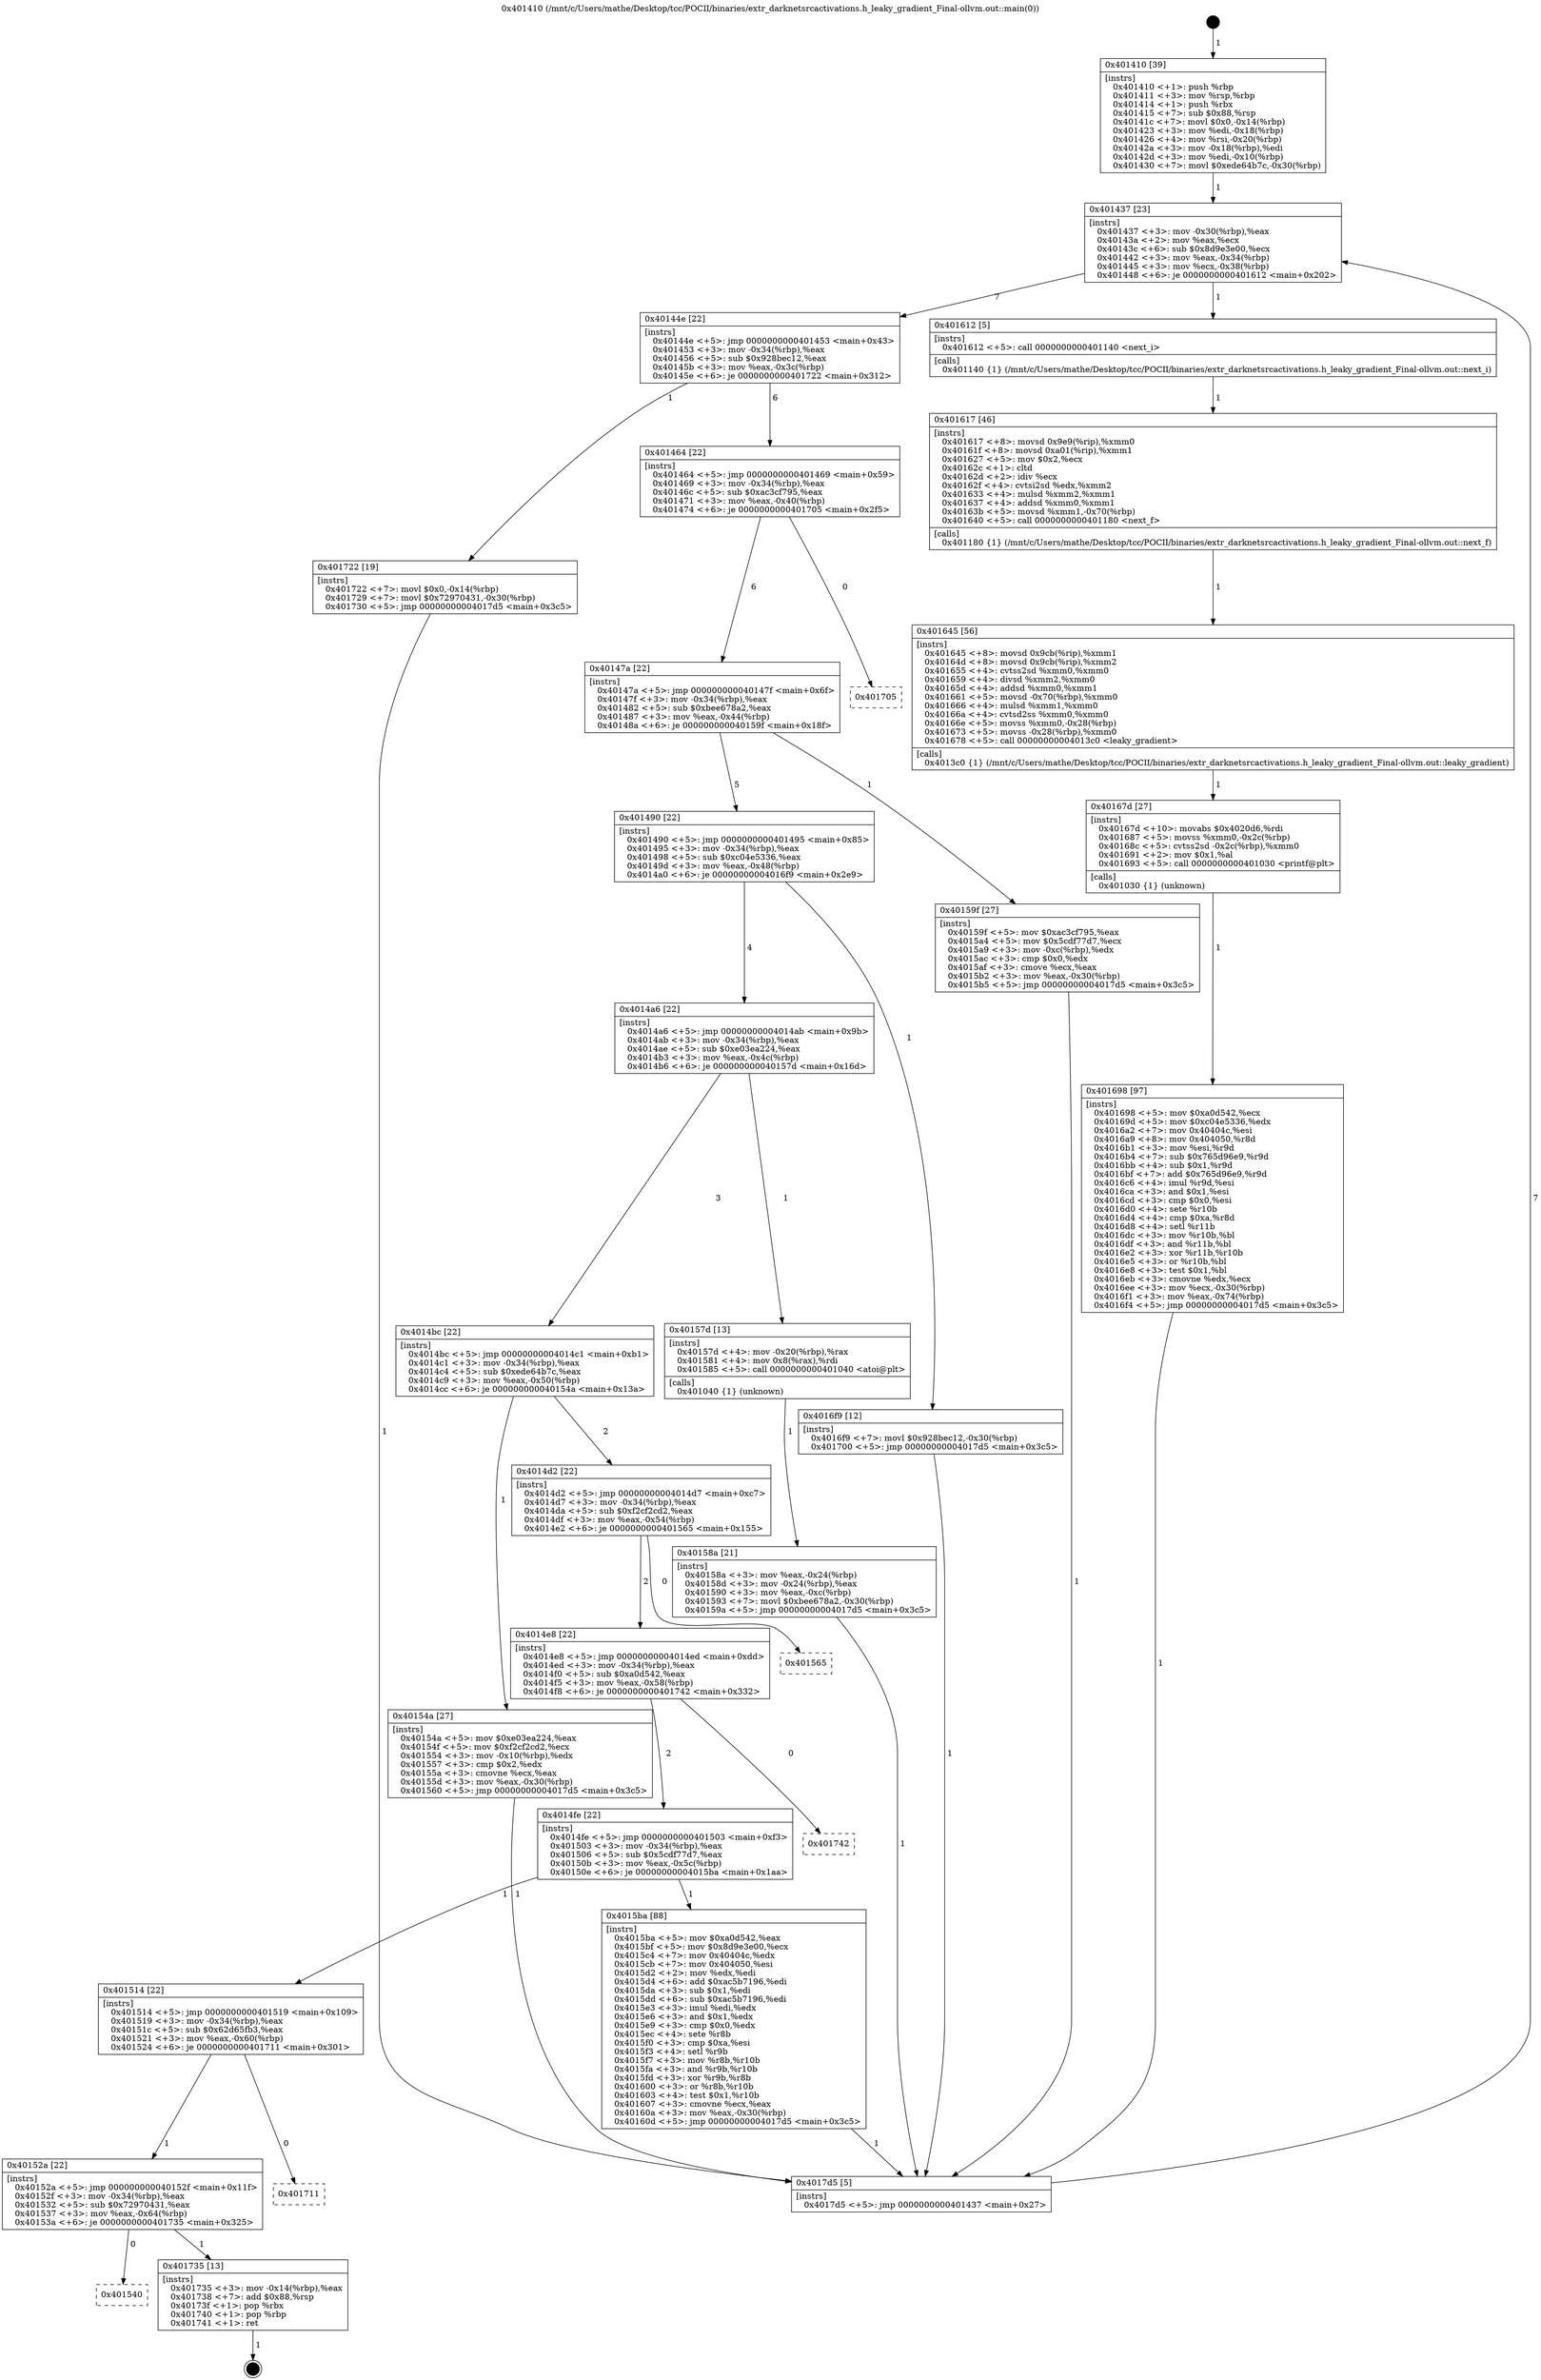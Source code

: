 digraph "0x401410" {
  label = "0x401410 (/mnt/c/Users/mathe/Desktop/tcc/POCII/binaries/extr_darknetsrcactivations.h_leaky_gradient_Final-ollvm.out::main(0))"
  labelloc = "t"
  node[shape=record]

  Entry [label="",width=0.3,height=0.3,shape=circle,fillcolor=black,style=filled]
  "0x401437" [label="{
     0x401437 [23]\l
     | [instrs]\l
     &nbsp;&nbsp;0x401437 \<+3\>: mov -0x30(%rbp),%eax\l
     &nbsp;&nbsp;0x40143a \<+2\>: mov %eax,%ecx\l
     &nbsp;&nbsp;0x40143c \<+6\>: sub $0x8d9e3e00,%ecx\l
     &nbsp;&nbsp;0x401442 \<+3\>: mov %eax,-0x34(%rbp)\l
     &nbsp;&nbsp;0x401445 \<+3\>: mov %ecx,-0x38(%rbp)\l
     &nbsp;&nbsp;0x401448 \<+6\>: je 0000000000401612 \<main+0x202\>\l
  }"]
  "0x401612" [label="{
     0x401612 [5]\l
     | [instrs]\l
     &nbsp;&nbsp;0x401612 \<+5\>: call 0000000000401140 \<next_i\>\l
     | [calls]\l
     &nbsp;&nbsp;0x401140 \{1\} (/mnt/c/Users/mathe/Desktop/tcc/POCII/binaries/extr_darknetsrcactivations.h_leaky_gradient_Final-ollvm.out::next_i)\l
  }"]
  "0x40144e" [label="{
     0x40144e [22]\l
     | [instrs]\l
     &nbsp;&nbsp;0x40144e \<+5\>: jmp 0000000000401453 \<main+0x43\>\l
     &nbsp;&nbsp;0x401453 \<+3\>: mov -0x34(%rbp),%eax\l
     &nbsp;&nbsp;0x401456 \<+5\>: sub $0x928bec12,%eax\l
     &nbsp;&nbsp;0x40145b \<+3\>: mov %eax,-0x3c(%rbp)\l
     &nbsp;&nbsp;0x40145e \<+6\>: je 0000000000401722 \<main+0x312\>\l
  }"]
  Exit [label="",width=0.3,height=0.3,shape=circle,fillcolor=black,style=filled,peripheries=2]
  "0x401722" [label="{
     0x401722 [19]\l
     | [instrs]\l
     &nbsp;&nbsp;0x401722 \<+7\>: movl $0x0,-0x14(%rbp)\l
     &nbsp;&nbsp;0x401729 \<+7\>: movl $0x72970431,-0x30(%rbp)\l
     &nbsp;&nbsp;0x401730 \<+5\>: jmp 00000000004017d5 \<main+0x3c5\>\l
  }"]
  "0x401464" [label="{
     0x401464 [22]\l
     | [instrs]\l
     &nbsp;&nbsp;0x401464 \<+5\>: jmp 0000000000401469 \<main+0x59\>\l
     &nbsp;&nbsp;0x401469 \<+3\>: mov -0x34(%rbp),%eax\l
     &nbsp;&nbsp;0x40146c \<+5\>: sub $0xac3cf795,%eax\l
     &nbsp;&nbsp;0x401471 \<+3\>: mov %eax,-0x40(%rbp)\l
     &nbsp;&nbsp;0x401474 \<+6\>: je 0000000000401705 \<main+0x2f5\>\l
  }"]
  "0x401540" [label="{
     0x401540\l
  }", style=dashed]
  "0x401705" [label="{
     0x401705\l
  }", style=dashed]
  "0x40147a" [label="{
     0x40147a [22]\l
     | [instrs]\l
     &nbsp;&nbsp;0x40147a \<+5\>: jmp 000000000040147f \<main+0x6f\>\l
     &nbsp;&nbsp;0x40147f \<+3\>: mov -0x34(%rbp),%eax\l
     &nbsp;&nbsp;0x401482 \<+5\>: sub $0xbee678a2,%eax\l
     &nbsp;&nbsp;0x401487 \<+3\>: mov %eax,-0x44(%rbp)\l
     &nbsp;&nbsp;0x40148a \<+6\>: je 000000000040159f \<main+0x18f\>\l
  }"]
  "0x401735" [label="{
     0x401735 [13]\l
     | [instrs]\l
     &nbsp;&nbsp;0x401735 \<+3\>: mov -0x14(%rbp),%eax\l
     &nbsp;&nbsp;0x401738 \<+7\>: add $0x88,%rsp\l
     &nbsp;&nbsp;0x40173f \<+1\>: pop %rbx\l
     &nbsp;&nbsp;0x401740 \<+1\>: pop %rbp\l
     &nbsp;&nbsp;0x401741 \<+1\>: ret\l
  }"]
  "0x40159f" [label="{
     0x40159f [27]\l
     | [instrs]\l
     &nbsp;&nbsp;0x40159f \<+5\>: mov $0xac3cf795,%eax\l
     &nbsp;&nbsp;0x4015a4 \<+5\>: mov $0x5cdf77d7,%ecx\l
     &nbsp;&nbsp;0x4015a9 \<+3\>: mov -0xc(%rbp),%edx\l
     &nbsp;&nbsp;0x4015ac \<+3\>: cmp $0x0,%edx\l
     &nbsp;&nbsp;0x4015af \<+3\>: cmove %ecx,%eax\l
     &nbsp;&nbsp;0x4015b2 \<+3\>: mov %eax,-0x30(%rbp)\l
     &nbsp;&nbsp;0x4015b5 \<+5\>: jmp 00000000004017d5 \<main+0x3c5\>\l
  }"]
  "0x401490" [label="{
     0x401490 [22]\l
     | [instrs]\l
     &nbsp;&nbsp;0x401490 \<+5\>: jmp 0000000000401495 \<main+0x85\>\l
     &nbsp;&nbsp;0x401495 \<+3\>: mov -0x34(%rbp),%eax\l
     &nbsp;&nbsp;0x401498 \<+5\>: sub $0xc04e5336,%eax\l
     &nbsp;&nbsp;0x40149d \<+3\>: mov %eax,-0x48(%rbp)\l
     &nbsp;&nbsp;0x4014a0 \<+6\>: je 00000000004016f9 \<main+0x2e9\>\l
  }"]
  "0x40152a" [label="{
     0x40152a [22]\l
     | [instrs]\l
     &nbsp;&nbsp;0x40152a \<+5\>: jmp 000000000040152f \<main+0x11f\>\l
     &nbsp;&nbsp;0x40152f \<+3\>: mov -0x34(%rbp),%eax\l
     &nbsp;&nbsp;0x401532 \<+5\>: sub $0x72970431,%eax\l
     &nbsp;&nbsp;0x401537 \<+3\>: mov %eax,-0x64(%rbp)\l
     &nbsp;&nbsp;0x40153a \<+6\>: je 0000000000401735 \<main+0x325\>\l
  }"]
  "0x4016f9" [label="{
     0x4016f9 [12]\l
     | [instrs]\l
     &nbsp;&nbsp;0x4016f9 \<+7\>: movl $0x928bec12,-0x30(%rbp)\l
     &nbsp;&nbsp;0x401700 \<+5\>: jmp 00000000004017d5 \<main+0x3c5\>\l
  }"]
  "0x4014a6" [label="{
     0x4014a6 [22]\l
     | [instrs]\l
     &nbsp;&nbsp;0x4014a6 \<+5\>: jmp 00000000004014ab \<main+0x9b\>\l
     &nbsp;&nbsp;0x4014ab \<+3\>: mov -0x34(%rbp),%eax\l
     &nbsp;&nbsp;0x4014ae \<+5\>: sub $0xe03ea224,%eax\l
     &nbsp;&nbsp;0x4014b3 \<+3\>: mov %eax,-0x4c(%rbp)\l
     &nbsp;&nbsp;0x4014b6 \<+6\>: je 000000000040157d \<main+0x16d\>\l
  }"]
  "0x401711" [label="{
     0x401711\l
  }", style=dashed]
  "0x40157d" [label="{
     0x40157d [13]\l
     | [instrs]\l
     &nbsp;&nbsp;0x40157d \<+4\>: mov -0x20(%rbp),%rax\l
     &nbsp;&nbsp;0x401581 \<+4\>: mov 0x8(%rax),%rdi\l
     &nbsp;&nbsp;0x401585 \<+5\>: call 0000000000401040 \<atoi@plt\>\l
     | [calls]\l
     &nbsp;&nbsp;0x401040 \{1\} (unknown)\l
  }"]
  "0x4014bc" [label="{
     0x4014bc [22]\l
     | [instrs]\l
     &nbsp;&nbsp;0x4014bc \<+5\>: jmp 00000000004014c1 \<main+0xb1\>\l
     &nbsp;&nbsp;0x4014c1 \<+3\>: mov -0x34(%rbp),%eax\l
     &nbsp;&nbsp;0x4014c4 \<+5\>: sub $0xede64b7c,%eax\l
     &nbsp;&nbsp;0x4014c9 \<+3\>: mov %eax,-0x50(%rbp)\l
     &nbsp;&nbsp;0x4014cc \<+6\>: je 000000000040154a \<main+0x13a\>\l
  }"]
  "0x401698" [label="{
     0x401698 [97]\l
     | [instrs]\l
     &nbsp;&nbsp;0x401698 \<+5\>: mov $0xa0d542,%ecx\l
     &nbsp;&nbsp;0x40169d \<+5\>: mov $0xc04e5336,%edx\l
     &nbsp;&nbsp;0x4016a2 \<+7\>: mov 0x40404c,%esi\l
     &nbsp;&nbsp;0x4016a9 \<+8\>: mov 0x404050,%r8d\l
     &nbsp;&nbsp;0x4016b1 \<+3\>: mov %esi,%r9d\l
     &nbsp;&nbsp;0x4016b4 \<+7\>: sub $0x765d96e9,%r9d\l
     &nbsp;&nbsp;0x4016bb \<+4\>: sub $0x1,%r9d\l
     &nbsp;&nbsp;0x4016bf \<+7\>: add $0x765d96e9,%r9d\l
     &nbsp;&nbsp;0x4016c6 \<+4\>: imul %r9d,%esi\l
     &nbsp;&nbsp;0x4016ca \<+3\>: and $0x1,%esi\l
     &nbsp;&nbsp;0x4016cd \<+3\>: cmp $0x0,%esi\l
     &nbsp;&nbsp;0x4016d0 \<+4\>: sete %r10b\l
     &nbsp;&nbsp;0x4016d4 \<+4\>: cmp $0xa,%r8d\l
     &nbsp;&nbsp;0x4016d8 \<+4\>: setl %r11b\l
     &nbsp;&nbsp;0x4016dc \<+3\>: mov %r10b,%bl\l
     &nbsp;&nbsp;0x4016df \<+3\>: and %r11b,%bl\l
     &nbsp;&nbsp;0x4016e2 \<+3\>: xor %r11b,%r10b\l
     &nbsp;&nbsp;0x4016e5 \<+3\>: or %r10b,%bl\l
     &nbsp;&nbsp;0x4016e8 \<+3\>: test $0x1,%bl\l
     &nbsp;&nbsp;0x4016eb \<+3\>: cmovne %edx,%ecx\l
     &nbsp;&nbsp;0x4016ee \<+3\>: mov %ecx,-0x30(%rbp)\l
     &nbsp;&nbsp;0x4016f1 \<+3\>: mov %eax,-0x74(%rbp)\l
     &nbsp;&nbsp;0x4016f4 \<+5\>: jmp 00000000004017d5 \<main+0x3c5\>\l
  }"]
  "0x40154a" [label="{
     0x40154a [27]\l
     | [instrs]\l
     &nbsp;&nbsp;0x40154a \<+5\>: mov $0xe03ea224,%eax\l
     &nbsp;&nbsp;0x40154f \<+5\>: mov $0xf2cf2cd2,%ecx\l
     &nbsp;&nbsp;0x401554 \<+3\>: mov -0x10(%rbp),%edx\l
     &nbsp;&nbsp;0x401557 \<+3\>: cmp $0x2,%edx\l
     &nbsp;&nbsp;0x40155a \<+3\>: cmovne %ecx,%eax\l
     &nbsp;&nbsp;0x40155d \<+3\>: mov %eax,-0x30(%rbp)\l
     &nbsp;&nbsp;0x401560 \<+5\>: jmp 00000000004017d5 \<main+0x3c5\>\l
  }"]
  "0x4014d2" [label="{
     0x4014d2 [22]\l
     | [instrs]\l
     &nbsp;&nbsp;0x4014d2 \<+5\>: jmp 00000000004014d7 \<main+0xc7\>\l
     &nbsp;&nbsp;0x4014d7 \<+3\>: mov -0x34(%rbp),%eax\l
     &nbsp;&nbsp;0x4014da \<+5\>: sub $0xf2cf2cd2,%eax\l
     &nbsp;&nbsp;0x4014df \<+3\>: mov %eax,-0x54(%rbp)\l
     &nbsp;&nbsp;0x4014e2 \<+6\>: je 0000000000401565 \<main+0x155\>\l
  }"]
  "0x4017d5" [label="{
     0x4017d5 [5]\l
     | [instrs]\l
     &nbsp;&nbsp;0x4017d5 \<+5\>: jmp 0000000000401437 \<main+0x27\>\l
  }"]
  "0x401410" [label="{
     0x401410 [39]\l
     | [instrs]\l
     &nbsp;&nbsp;0x401410 \<+1\>: push %rbp\l
     &nbsp;&nbsp;0x401411 \<+3\>: mov %rsp,%rbp\l
     &nbsp;&nbsp;0x401414 \<+1\>: push %rbx\l
     &nbsp;&nbsp;0x401415 \<+7\>: sub $0x88,%rsp\l
     &nbsp;&nbsp;0x40141c \<+7\>: movl $0x0,-0x14(%rbp)\l
     &nbsp;&nbsp;0x401423 \<+3\>: mov %edi,-0x18(%rbp)\l
     &nbsp;&nbsp;0x401426 \<+4\>: mov %rsi,-0x20(%rbp)\l
     &nbsp;&nbsp;0x40142a \<+3\>: mov -0x18(%rbp),%edi\l
     &nbsp;&nbsp;0x40142d \<+3\>: mov %edi,-0x10(%rbp)\l
     &nbsp;&nbsp;0x401430 \<+7\>: movl $0xede64b7c,-0x30(%rbp)\l
  }"]
  "0x40158a" [label="{
     0x40158a [21]\l
     | [instrs]\l
     &nbsp;&nbsp;0x40158a \<+3\>: mov %eax,-0x24(%rbp)\l
     &nbsp;&nbsp;0x40158d \<+3\>: mov -0x24(%rbp),%eax\l
     &nbsp;&nbsp;0x401590 \<+3\>: mov %eax,-0xc(%rbp)\l
     &nbsp;&nbsp;0x401593 \<+7\>: movl $0xbee678a2,-0x30(%rbp)\l
     &nbsp;&nbsp;0x40159a \<+5\>: jmp 00000000004017d5 \<main+0x3c5\>\l
  }"]
  "0x40167d" [label="{
     0x40167d [27]\l
     | [instrs]\l
     &nbsp;&nbsp;0x40167d \<+10\>: movabs $0x4020d6,%rdi\l
     &nbsp;&nbsp;0x401687 \<+5\>: movss %xmm0,-0x2c(%rbp)\l
     &nbsp;&nbsp;0x40168c \<+5\>: cvtss2sd -0x2c(%rbp),%xmm0\l
     &nbsp;&nbsp;0x401691 \<+2\>: mov $0x1,%al\l
     &nbsp;&nbsp;0x401693 \<+5\>: call 0000000000401030 \<printf@plt\>\l
     | [calls]\l
     &nbsp;&nbsp;0x401030 \{1\} (unknown)\l
  }"]
  "0x401565" [label="{
     0x401565\l
  }", style=dashed]
  "0x4014e8" [label="{
     0x4014e8 [22]\l
     | [instrs]\l
     &nbsp;&nbsp;0x4014e8 \<+5\>: jmp 00000000004014ed \<main+0xdd\>\l
     &nbsp;&nbsp;0x4014ed \<+3\>: mov -0x34(%rbp),%eax\l
     &nbsp;&nbsp;0x4014f0 \<+5\>: sub $0xa0d542,%eax\l
     &nbsp;&nbsp;0x4014f5 \<+3\>: mov %eax,-0x58(%rbp)\l
     &nbsp;&nbsp;0x4014f8 \<+6\>: je 0000000000401742 \<main+0x332\>\l
  }"]
  "0x401645" [label="{
     0x401645 [56]\l
     | [instrs]\l
     &nbsp;&nbsp;0x401645 \<+8\>: movsd 0x9cb(%rip),%xmm1\l
     &nbsp;&nbsp;0x40164d \<+8\>: movsd 0x9cb(%rip),%xmm2\l
     &nbsp;&nbsp;0x401655 \<+4\>: cvtss2sd %xmm0,%xmm0\l
     &nbsp;&nbsp;0x401659 \<+4\>: divsd %xmm2,%xmm0\l
     &nbsp;&nbsp;0x40165d \<+4\>: addsd %xmm0,%xmm1\l
     &nbsp;&nbsp;0x401661 \<+5\>: movsd -0x70(%rbp),%xmm0\l
     &nbsp;&nbsp;0x401666 \<+4\>: mulsd %xmm1,%xmm0\l
     &nbsp;&nbsp;0x40166a \<+4\>: cvtsd2ss %xmm0,%xmm0\l
     &nbsp;&nbsp;0x40166e \<+5\>: movss %xmm0,-0x28(%rbp)\l
     &nbsp;&nbsp;0x401673 \<+5\>: movss -0x28(%rbp),%xmm0\l
     &nbsp;&nbsp;0x401678 \<+5\>: call 00000000004013c0 \<leaky_gradient\>\l
     | [calls]\l
     &nbsp;&nbsp;0x4013c0 \{1\} (/mnt/c/Users/mathe/Desktop/tcc/POCII/binaries/extr_darknetsrcactivations.h_leaky_gradient_Final-ollvm.out::leaky_gradient)\l
  }"]
  "0x401742" [label="{
     0x401742\l
  }", style=dashed]
  "0x4014fe" [label="{
     0x4014fe [22]\l
     | [instrs]\l
     &nbsp;&nbsp;0x4014fe \<+5\>: jmp 0000000000401503 \<main+0xf3\>\l
     &nbsp;&nbsp;0x401503 \<+3\>: mov -0x34(%rbp),%eax\l
     &nbsp;&nbsp;0x401506 \<+5\>: sub $0x5cdf77d7,%eax\l
     &nbsp;&nbsp;0x40150b \<+3\>: mov %eax,-0x5c(%rbp)\l
     &nbsp;&nbsp;0x40150e \<+6\>: je 00000000004015ba \<main+0x1aa\>\l
  }"]
  "0x401617" [label="{
     0x401617 [46]\l
     | [instrs]\l
     &nbsp;&nbsp;0x401617 \<+8\>: movsd 0x9e9(%rip),%xmm0\l
     &nbsp;&nbsp;0x40161f \<+8\>: movsd 0xa01(%rip),%xmm1\l
     &nbsp;&nbsp;0x401627 \<+5\>: mov $0x2,%ecx\l
     &nbsp;&nbsp;0x40162c \<+1\>: cltd\l
     &nbsp;&nbsp;0x40162d \<+2\>: idiv %ecx\l
     &nbsp;&nbsp;0x40162f \<+4\>: cvtsi2sd %edx,%xmm2\l
     &nbsp;&nbsp;0x401633 \<+4\>: mulsd %xmm2,%xmm1\l
     &nbsp;&nbsp;0x401637 \<+4\>: addsd %xmm0,%xmm1\l
     &nbsp;&nbsp;0x40163b \<+5\>: movsd %xmm1,-0x70(%rbp)\l
     &nbsp;&nbsp;0x401640 \<+5\>: call 0000000000401180 \<next_f\>\l
     | [calls]\l
     &nbsp;&nbsp;0x401180 \{1\} (/mnt/c/Users/mathe/Desktop/tcc/POCII/binaries/extr_darknetsrcactivations.h_leaky_gradient_Final-ollvm.out::next_f)\l
  }"]
  "0x4015ba" [label="{
     0x4015ba [88]\l
     | [instrs]\l
     &nbsp;&nbsp;0x4015ba \<+5\>: mov $0xa0d542,%eax\l
     &nbsp;&nbsp;0x4015bf \<+5\>: mov $0x8d9e3e00,%ecx\l
     &nbsp;&nbsp;0x4015c4 \<+7\>: mov 0x40404c,%edx\l
     &nbsp;&nbsp;0x4015cb \<+7\>: mov 0x404050,%esi\l
     &nbsp;&nbsp;0x4015d2 \<+2\>: mov %edx,%edi\l
     &nbsp;&nbsp;0x4015d4 \<+6\>: add $0xac5b7196,%edi\l
     &nbsp;&nbsp;0x4015da \<+3\>: sub $0x1,%edi\l
     &nbsp;&nbsp;0x4015dd \<+6\>: sub $0xac5b7196,%edi\l
     &nbsp;&nbsp;0x4015e3 \<+3\>: imul %edi,%edx\l
     &nbsp;&nbsp;0x4015e6 \<+3\>: and $0x1,%edx\l
     &nbsp;&nbsp;0x4015e9 \<+3\>: cmp $0x0,%edx\l
     &nbsp;&nbsp;0x4015ec \<+4\>: sete %r8b\l
     &nbsp;&nbsp;0x4015f0 \<+3\>: cmp $0xa,%esi\l
     &nbsp;&nbsp;0x4015f3 \<+4\>: setl %r9b\l
     &nbsp;&nbsp;0x4015f7 \<+3\>: mov %r8b,%r10b\l
     &nbsp;&nbsp;0x4015fa \<+3\>: and %r9b,%r10b\l
     &nbsp;&nbsp;0x4015fd \<+3\>: xor %r9b,%r8b\l
     &nbsp;&nbsp;0x401600 \<+3\>: or %r8b,%r10b\l
     &nbsp;&nbsp;0x401603 \<+4\>: test $0x1,%r10b\l
     &nbsp;&nbsp;0x401607 \<+3\>: cmovne %ecx,%eax\l
     &nbsp;&nbsp;0x40160a \<+3\>: mov %eax,-0x30(%rbp)\l
     &nbsp;&nbsp;0x40160d \<+5\>: jmp 00000000004017d5 \<main+0x3c5\>\l
  }"]
  "0x401514" [label="{
     0x401514 [22]\l
     | [instrs]\l
     &nbsp;&nbsp;0x401514 \<+5\>: jmp 0000000000401519 \<main+0x109\>\l
     &nbsp;&nbsp;0x401519 \<+3\>: mov -0x34(%rbp),%eax\l
     &nbsp;&nbsp;0x40151c \<+5\>: sub $0x62d65fb3,%eax\l
     &nbsp;&nbsp;0x401521 \<+3\>: mov %eax,-0x60(%rbp)\l
     &nbsp;&nbsp;0x401524 \<+6\>: je 0000000000401711 \<main+0x301\>\l
  }"]
  Entry -> "0x401410" [label=" 1"]
  "0x401437" -> "0x401612" [label=" 1"]
  "0x401437" -> "0x40144e" [label=" 7"]
  "0x401735" -> Exit [label=" 1"]
  "0x40144e" -> "0x401722" [label=" 1"]
  "0x40144e" -> "0x401464" [label=" 6"]
  "0x40152a" -> "0x401540" [label=" 0"]
  "0x401464" -> "0x401705" [label=" 0"]
  "0x401464" -> "0x40147a" [label=" 6"]
  "0x40152a" -> "0x401735" [label=" 1"]
  "0x40147a" -> "0x40159f" [label=" 1"]
  "0x40147a" -> "0x401490" [label=" 5"]
  "0x401514" -> "0x40152a" [label=" 1"]
  "0x401490" -> "0x4016f9" [label=" 1"]
  "0x401490" -> "0x4014a6" [label=" 4"]
  "0x401514" -> "0x401711" [label=" 0"]
  "0x4014a6" -> "0x40157d" [label=" 1"]
  "0x4014a6" -> "0x4014bc" [label=" 3"]
  "0x401722" -> "0x4017d5" [label=" 1"]
  "0x4014bc" -> "0x40154a" [label=" 1"]
  "0x4014bc" -> "0x4014d2" [label=" 2"]
  "0x40154a" -> "0x4017d5" [label=" 1"]
  "0x401410" -> "0x401437" [label=" 1"]
  "0x4017d5" -> "0x401437" [label=" 7"]
  "0x40157d" -> "0x40158a" [label=" 1"]
  "0x40158a" -> "0x4017d5" [label=" 1"]
  "0x40159f" -> "0x4017d5" [label=" 1"]
  "0x4016f9" -> "0x4017d5" [label=" 1"]
  "0x4014d2" -> "0x401565" [label=" 0"]
  "0x4014d2" -> "0x4014e8" [label=" 2"]
  "0x401698" -> "0x4017d5" [label=" 1"]
  "0x4014e8" -> "0x401742" [label=" 0"]
  "0x4014e8" -> "0x4014fe" [label=" 2"]
  "0x40167d" -> "0x401698" [label=" 1"]
  "0x4014fe" -> "0x4015ba" [label=" 1"]
  "0x4014fe" -> "0x401514" [label=" 1"]
  "0x4015ba" -> "0x4017d5" [label=" 1"]
  "0x401612" -> "0x401617" [label=" 1"]
  "0x401617" -> "0x401645" [label=" 1"]
  "0x401645" -> "0x40167d" [label=" 1"]
}
